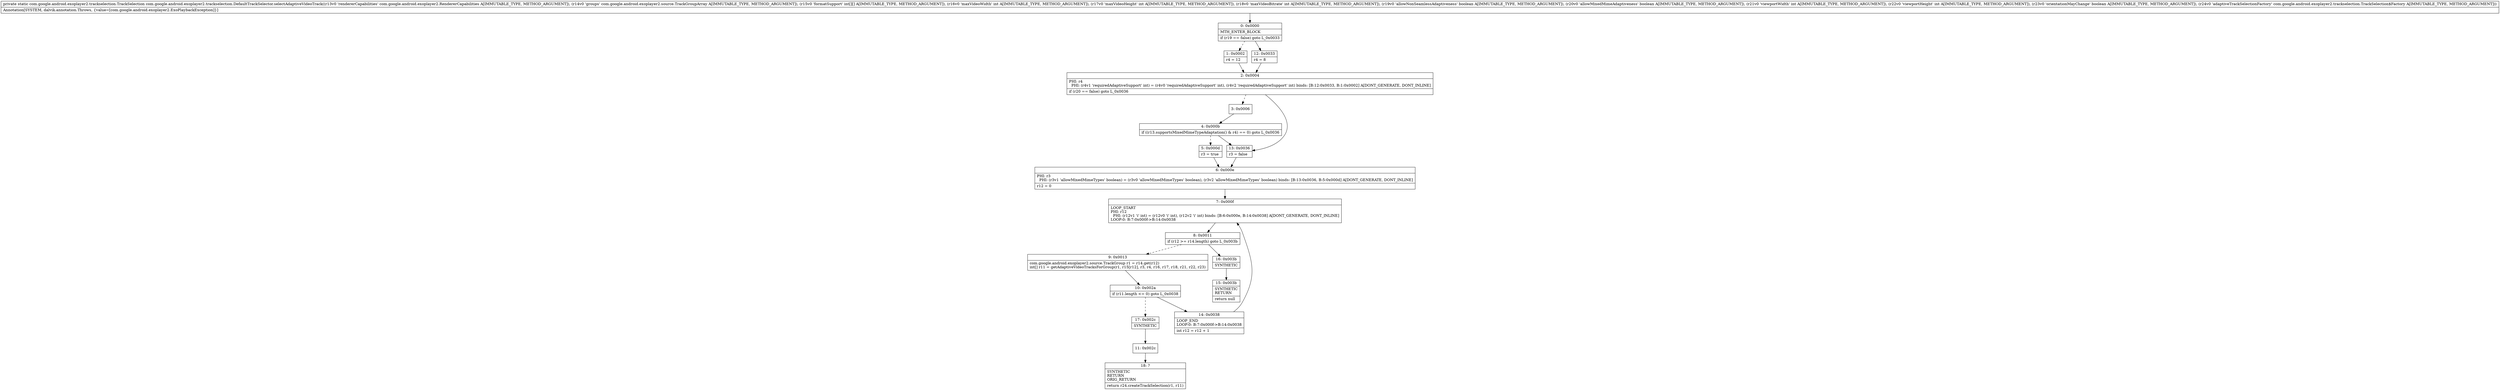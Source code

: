 digraph "CFG forcom.google.android.exoplayer2.trackselection.DefaultTrackSelector.selectAdaptiveVideoTrack(Lcom\/google\/android\/exoplayer2\/RendererCapabilities;Lcom\/google\/android\/exoplayer2\/source\/TrackGroupArray;[[IIIIZZIIZLcom\/google\/android\/exoplayer2\/trackselection\/TrackSelection$Factory;)Lcom\/google\/android\/exoplayer2\/trackselection\/TrackSelection;" {
Node_0 [shape=record,label="{0\:\ 0x0000|MTH_ENTER_BLOCK\l|if (r19 == false) goto L_0x0033\l}"];
Node_1 [shape=record,label="{1\:\ 0x0002|r4 = 12\l}"];
Node_2 [shape=record,label="{2\:\ 0x0004|PHI: r4 \l  PHI: (r4v1 'requiredAdaptiveSupport' int) = (r4v0 'requiredAdaptiveSupport' int), (r4v2 'requiredAdaptiveSupport' int) binds: [B:12:0x0033, B:1:0x0002] A[DONT_GENERATE, DONT_INLINE]\l|if (r20 == false) goto L_0x0036\l}"];
Node_3 [shape=record,label="{3\:\ 0x0006}"];
Node_4 [shape=record,label="{4\:\ 0x000b|if ((r13.supportsMixedMimeTypeAdaptation() & r4) == 0) goto L_0x0036\l}"];
Node_5 [shape=record,label="{5\:\ 0x000d|r3 = true\l}"];
Node_6 [shape=record,label="{6\:\ 0x000e|PHI: r3 \l  PHI: (r3v1 'allowMixedMimeTypes' boolean) = (r3v0 'allowMixedMimeTypes' boolean), (r3v2 'allowMixedMimeTypes' boolean) binds: [B:13:0x0036, B:5:0x000d] A[DONT_GENERATE, DONT_INLINE]\l|r12 = 0\l}"];
Node_7 [shape=record,label="{7\:\ 0x000f|LOOP_START\lPHI: r12 \l  PHI: (r12v1 'i' int) = (r12v0 'i' int), (r12v2 'i' int) binds: [B:6:0x000e, B:14:0x0038] A[DONT_GENERATE, DONT_INLINE]\lLOOP:0: B:7:0x000f\-\>B:14:0x0038\l}"];
Node_8 [shape=record,label="{8\:\ 0x0011|if (r12 \>= r14.length) goto L_0x003b\l}"];
Node_9 [shape=record,label="{9\:\ 0x0013|com.google.android.exoplayer2.source.TrackGroup r1 = r14.get(r12)\lint[] r11 = getAdaptiveVideoTracksForGroup(r1, r15[r12], r3, r4, r16, r17, r18, r21, r22, r23)\l}"];
Node_10 [shape=record,label="{10\:\ 0x002a|if (r11.length \<= 0) goto L_0x0038\l}"];
Node_11 [shape=record,label="{11\:\ 0x002c}"];
Node_12 [shape=record,label="{12\:\ 0x0033|r4 = 8\l}"];
Node_13 [shape=record,label="{13\:\ 0x0036|r3 = false\l}"];
Node_14 [shape=record,label="{14\:\ 0x0038|LOOP_END\lLOOP:0: B:7:0x000f\-\>B:14:0x0038\l|int r12 = r12 + 1\l}"];
Node_15 [shape=record,label="{15\:\ 0x003b|SYNTHETIC\lRETURN\l|return null\l}"];
Node_16 [shape=record,label="{16\:\ 0x003b|SYNTHETIC\l}"];
Node_17 [shape=record,label="{17\:\ 0x002c|SYNTHETIC\l}"];
Node_18 [shape=record,label="{18\:\ ?|SYNTHETIC\lRETURN\lORIG_RETURN\l|return r24.createTrackSelection(r1, r11)\l}"];
MethodNode[shape=record,label="{private static com.google.android.exoplayer2.trackselection.TrackSelection com.google.android.exoplayer2.trackselection.DefaultTrackSelector.selectAdaptiveVideoTrack((r13v0 'rendererCapabilities' com.google.android.exoplayer2.RendererCapabilities A[IMMUTABLE_TYPE, METHOD_ARGUMENT]), (r14v0 'groups' com.google.android.exoplayer2.source.TrackGroupArray A[IMMUTABLE_TYPE, METHOD_ARGUMENT]), (r15v0 'formatSupport' int[][] A[IMMUTABLE_TYPE, METHOD_ARGUMENT]), (r16v0 'maxVideoWidth' int A[IMMUTABLE_TYPE, METHOD_ARGUMENT]), (r17v0 'maxVideoHeight' int A[IMMUTABLE_TYPE, METHOD_ARGUMENT]), (r18v0 'maxVideoBitrate' int A[IMMUTABLE_TYPE, METHOD_ARGUMENT]), (r19v0 'allowNonSeamlessAdaptiveness' boolean A[IMMUTABLE_TYPE, METHOD_ARGUMENT]), (r20v0 'allowMixedMimeAdaptiveness' boolean A[IMMUTABLE_TYPE, METHOD_ARGUMENT]), (r21v0 'viewportWidth' int A[IMMUTABLE_TYPE, METHOD_ARGUMENT]), (r22v0 'viewportHeight' int A[IMMUTABLE_TYPE, METHOD_ARGUMENT]), (r23v0 'orientationMayChange' boolean A[IMMUTABLE_TYPE, METHOD_ARGUMENT]), (r24v0 'adaptiveTrackSelectionFactory' com.google.android.exoplayer2.trackselection.TrackSelection$Factory A[IMMUTABLE_TYPE, METHOD_ARGUMENT]))  | Annotation[SYSTEM, dalvik.annotation.Throws, \{value=[com.google.android.exoplayer2.ExoPlaybackException]\}]\l}"];
MethodNode -> Node_0;
Node_0 -> Node_1[style=dashed];
Node_0 -> Node_12;
Node_1 -> Node_2;
Node_2 -> Node_3[style=dashed];
Node_2 -> Node_13;
Node_3 -> Node_4;
Node_4 -> Node_5[style=dashed];
Node_4 -> Node_13;
Node_5 -> Node_6;
Node_6 -> Node_7;
Node_7 -> Node_8;
Node_8 -> Node_9[style=dashed];
Node_8 -> Node_16;
Node_9 -> Node_10;
Node_10 -> Node_14;
Node_10 -> Node_17[style=dashed];
Node_11 -> Node_18;
Node_12 -> Node_2;
Node_13 -> Node_6;
Node_14 -> Node_7;
Node_16 -> Node_15;
Node_17 -> Node_11;
}

